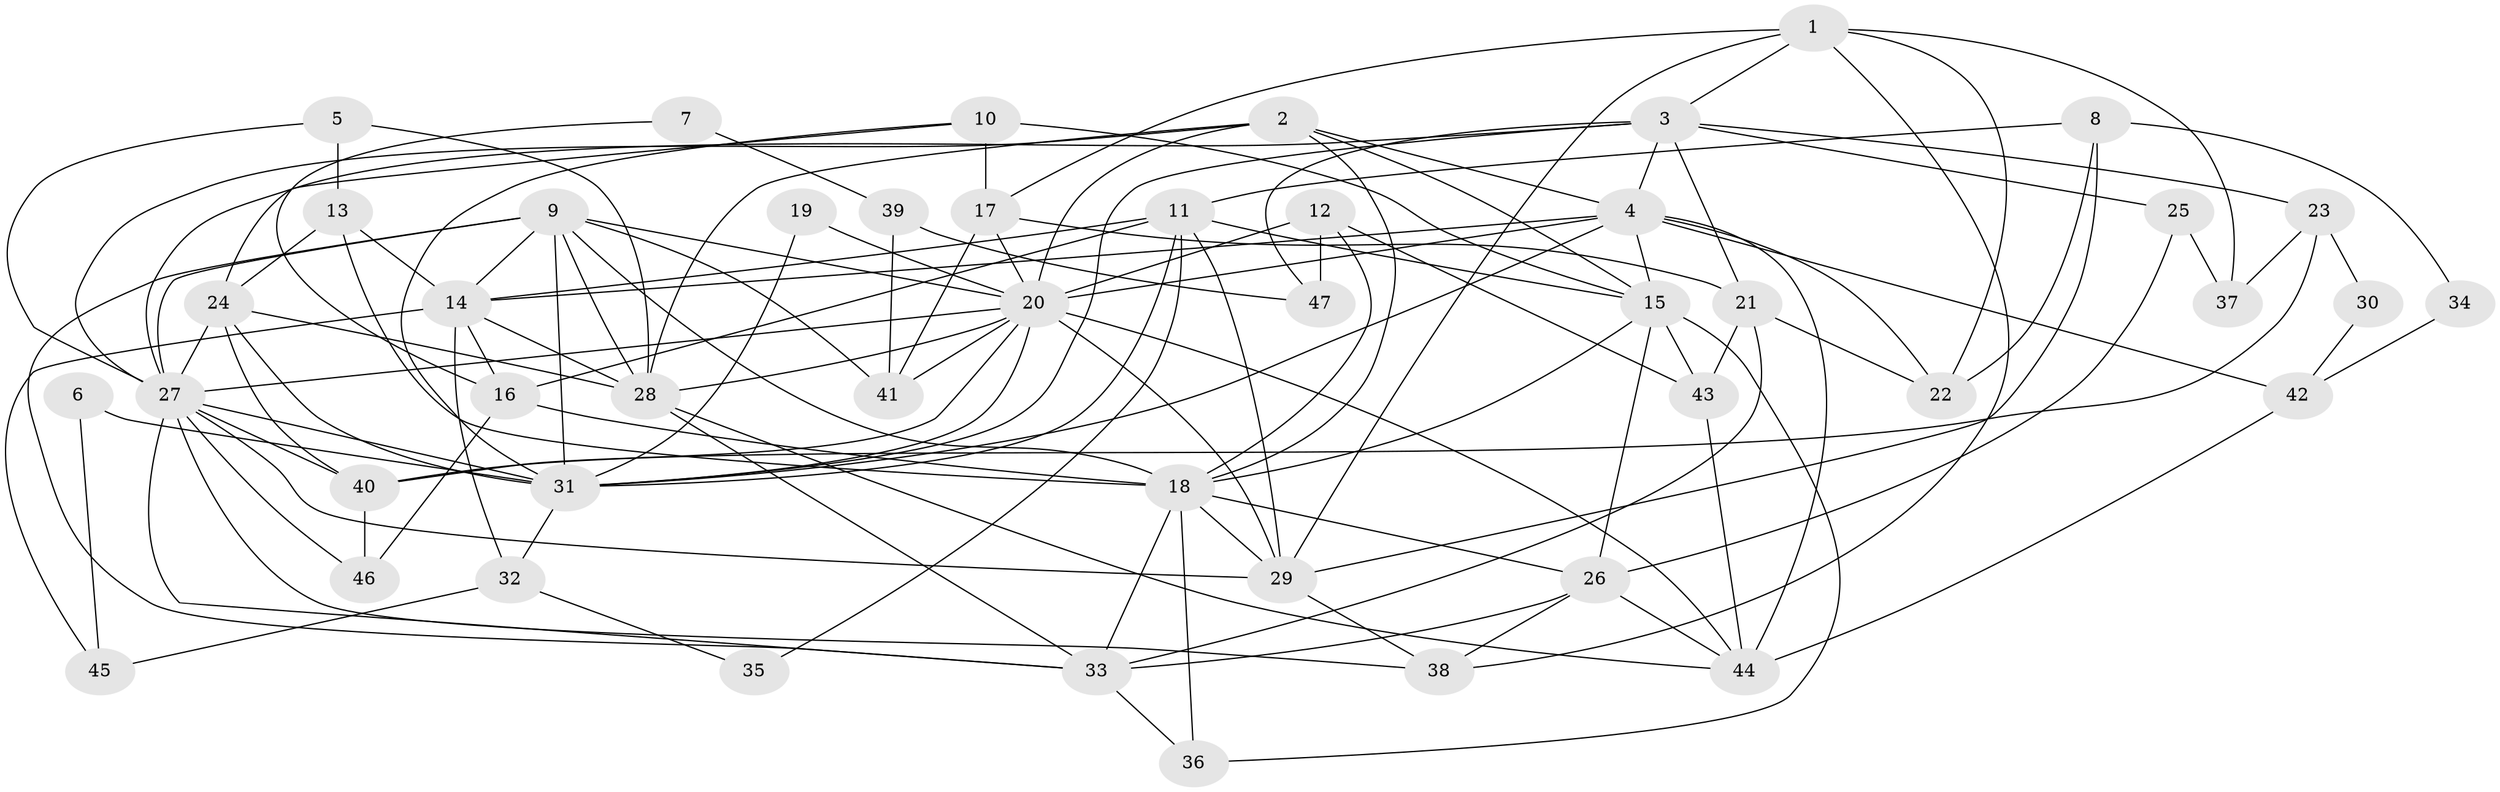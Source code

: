 // original degree distribution, {4: 0.3225806451612903, 5: 0.15053763440860216, 6: 0.07526881720430108, 3: 0.3118279569892473, 2: 0.08602150537634409, 8: 0.021505376344086023, 7: 0.03225806451612903}
// Generated by graph-tools (version 1.1) at 2025/36/03/09/25 02:36:09]
// undirected, 47 vertices, 123 edges
graph export_dot {
graph [start="1"]
  node [color=gray90,style=filled];
  1;
  2;
  3;
  4;
  5;
  6;
  7;
  8;
  9;
  10;
  11;
  12;
  13;
  14;
  15;
  16;
  17;
  18;
  19;
  20;
  21;
  22;
  23;
  24;
  25;
  26;
  27;
  28;
  29;
  30;
  31;
  32;
  33;
  34;
  35;
  36;
  37;
  38;
  39;
  40;
  41;
  42;
  43;
  44;
  45;
  46;
  47;
  1 -- 3 [weight=1.0];
  1 -- 17 [weight=1.0];
  1 -- 22 [weight=1.0];
  1 -- 29 [weight=1.0];
  1 -- 37 [weight=1.0];
  1 -- 38 [weight=1.0];
  2 -- 4 [weight=1.0];
  2 -- 15 [weight=2.0];
  2 -- 18 [weight=1.0];
  2 -- 20 [weight=1.0];
  2 -- 27 [weight=1.0];
  2 -- 28 [weight=2.0];
  3 -- 4 [weight=1.0];
  3 -- 21 [weight=1.0];
  3 -- 23 [weight=1.0];
  3 -- 25 [weight=1.0];
  3 -- 27 [weight=1.0];
  3 -- 31 [weight=1.0];
  3 -- 47 [weight=1.0];
  4 -- 14 [weight=1.0];
  4 -- 15 [weight=1.0];
  4 -- 20 [weight=2.0];
  4 -- 22 [weight=1.0];
  4 -- 31 [weight=1.0];
  4 -- 42 [weight=1.0];
  4 -- 44 [weight=1.0];
  5 -- 13 [weight=1.0];
  5 -- 27 [weight=2.0];
  5 -- 28 [weight=2.0];
  6 -- 31 [weight=1.0];
  6 -- 45 [weight=1.0];
  7 -- 16 [weight=1.0];
  7 -- 39 [weight=1.0];
  8 -- 11 [weight=1.0];
  8 -- 22 [weight=1.0];
  8 -- 29 [weight=1.0];
  8 -- 34 [weight=1.0];
  9 -- 14 [weight=1.0];
  9 -- 18 [weight=2.0];
  9 -- 20 [weight=2.0];
  9 -- 27 [weight=1.0];
  9 -- 28 [weight=1.0];
  9 -- 31 [weight=1.0];
  9 -- 33 [weight=1.0];
  9 -- 41 [weight=1.0];
  10 -- 15 [weight=1.0];
  10 -- 17 [weight=1.0];
  10 -- 24 [weight=1.0];
  10 -- 31 [weight=1.0];
  11 -- 14 [weight=1.0];
  11 -- 15 [weight=1.0];
  11 -- 16 [weight=1.0];
  11 -- 29 [weight=1.0];
  11 -- 31 [weight=1.0];
  11 -- 35 [weight=1.0];
  12 -- 18 [weight=1.0];
  12 -- 20 [weight=1.0];
  12 -- 43 [weight=1.0];
  12 -- 47 [weight=1.0];
  13 -- 14 [weight=1.0];
  13 -- 18 [weight=1.0];
  13 -- 24 [weight=1.0];
  14 -- 16 [weight=1.0];
  14 -- 28 [weight=1.0];
  14 -- 32 [weight=1.0];
  14 -- 45 [weight=1.0];
  15 -- 18 [weight=1.0];
  15 -- 26 [weight=1.0];
  15 -- 36 [weight=1.0];
  15 -- 43 [weight=1.0];
  16 -- 18 [weight=1.0];
  16 -- 46 [weight=1.0];
  17 -- 20 [weight=1.0];
  17 -- 21 [weight=1.0];
  17 -- 41 [weight=1.0];
  18 -- 26 [weight=1.0];
  18 -- 29 [weight=1.0];
  18 -- 33 [weight=1.0];
  18 -- 36 [weight=1.0];
  19 -- 20 [weight=1.0];
  19 -- 31 [weight=1.0];
  20 -- 27 [weight=3.0];
  20 -- 28 [weight=1.0];
  20 -- 29 [weight=1.0];
  20 -- 31 [weight=1.0];
  20 -- 40 [weight=1.0];
  20 -- 41 [weight=1.0];
  20 -- 44 [weight=1.0];
  21 -- 22 [weight=1.0];
  21 -- 33 [weight=1.0];
  21 -- 43 [weight=1.0];
  23 -- 30 [weight=1.0];
  23 -- 37 [weight=1.0];
  23 -- 40 [weight=1.0];
  24 -- 27 [weight=1.0];
  24 -- 28 [weight=2.0];
  24 -- 31 [weight=1.0];
  24 -- 40 [weight=1.0];
  25 -- 26 [weight=1.0];
  25 -- 37 [weight=1.0];
  26 -- 33 [weight=1.0];
  26 -- 38 [weight=1.0];
  26 -- 44 [weight=1.0];
  27 -- 29 [weight=2.0];
  27 -- 31 [weight=2.0];
  27 -- 33 [weight=1.0];
  27 -- 38 [weight=1.0];
  27 -- 40 [weight=1.0];
  27 -- 46 [weight=1.0];
  28 -- 33 [weight=1.0];
  28 -- 44 [weight=1.0];
  29 -- 38 [weight=1.0];
  30 -- 42 [weight=1.0];
  31 -- 32 [weight=1.0];
  32 -- 35 [weight=1.0];
  32 -- 45 [weight=1.0];
  33 -- 36 [weight=1.0];
  34 -- 42 [weight=1.0];
  39 -- 41 [weight=1.0];
  39 -- 47 [weight=1.0];
  40 -- 46 [weight=1.0];
  42 -- 44 [weight=1.0];
  43 -- 44 [weight=1.0];
}
